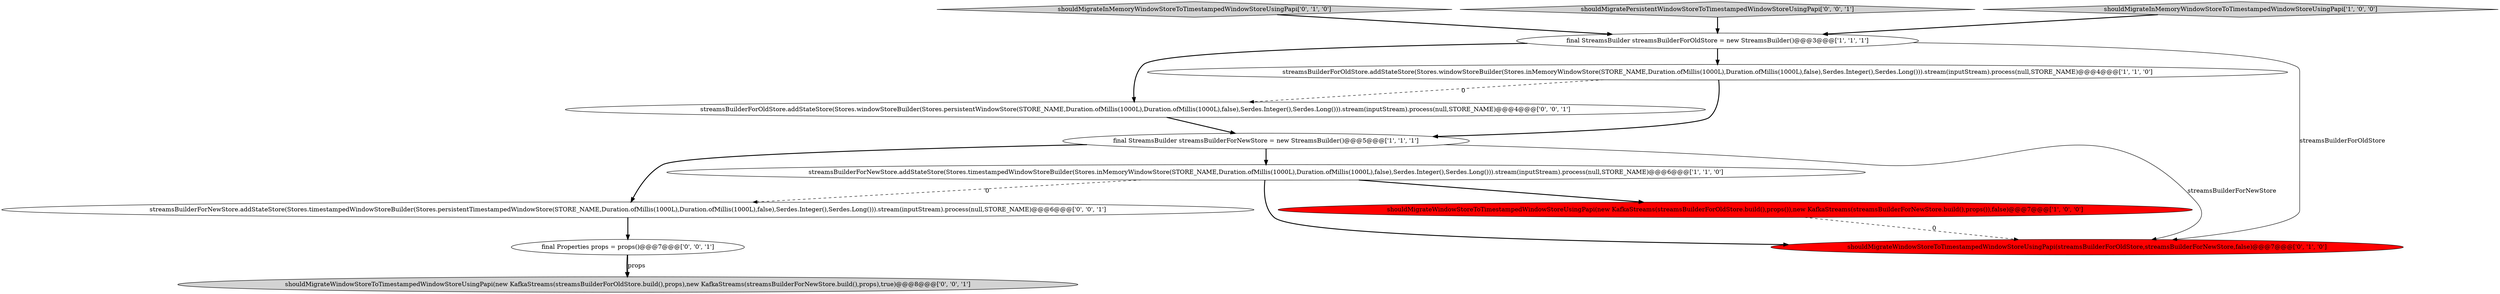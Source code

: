 digraph {
8 [style = filled, label = "final Properties props = props()@@@7@@@['0', '0', '1']", fillcolor = white, shape = ellipse image = "AAA0AAABBB3BBB"];
1 [style = filled, label = "shouldMigrateWindowStoreToTimestampedWindowStoreUsingPapi(new KafkaStreams(streamsBuilderForOldStore.build(),props()),new KafkaStreams(streamsBuilderForNewStore.build(),props()),false)@@@7@@@['1', '0', '0']", fillcolor = red, shape = ellipse image = "AAA1AAABBB1BBB"];
9 [style = filled, label = "streamsBuilderForOldStore.addStateStore(Stores.windowStoreBuilder(Stores.persistentWindowStore(STORE_NAME,Duration.ofMillis(1000L),Duration.ofMillis(1000L),false),Serdes.Integer(),Serdes.Long())).stream(inputStream).process(null,STORE_NAME)@@@4@@@['0', '0', '1']", fillcolor = white, shape = ellipse image = "AAA0AAABBB3BBB"];
2 [style = filled, label = "final StreamsBuilder streamsBuilderForNewStore = new StreamsBuilder()@@@5@@@['1', '1', '1']", fillcolor = white, shape = ellipse image = "AAA0AAABBB1BBB"];
6 [style = filled, label = "shouldMigrateInMemoryWindowStoreToTimestampedWindowStoreUsingPapi['0', '1', '0']", fillcolor = lightgray, shape = diamond image = "AAA0AAABBB2BBB"];
7 [style = filled, label = "shouldMigrateWindowStoreToTimestampedWindowStoreUsingPapi(streamsBuilderForOldStore,streamsBuilderForNewStore,false)@@@7@@@['0', '1', '0']", fillcolor = red, shape = ellipse image = "AAA1AAABBB2BBB"];
10 [style = filled, label = "shouldMigratePersistentWindowStoreToTimestampedWindowStoreUsingPapi['0', '0', '1']", fillcolor = lightgray, shape = diamond image = "AAA0AAABBB3BBB"];
11 [style = filled, label = "shouldMigrateWindowStoreToTimestampedWindowStoreUsingPapi(new KafkaStreams(streamsBuilderForOldStore.build(),props),new KafkaStreams(streamsBuilderForNewStore.build(),props),true)@@@8@@@['0', '0', '1']", fillcolor = lightgray, shape = ellipse image = "AAA0AAABBB3BBB"];
5 [style = filled, label = "shouldMigrateInMemoryWindowStoreToTimestampedWindowStoreUsingPapi['1', '0', '0']", fillcolor = lightgray, shape = diamond image = "AAA0AAABBB1BBB"];
12 [style = filled, label = "streamsBuilderForNewStore.addStateStore(Stores.timestampedWindowStoreBuilder(Stores.persistentTimestampedWindowStore(STORE_NAME,Duration.ofMillis(1000L),Duration.ofMillis(1000L),false),Serdes.Integer(),Serdes.Long())).stream(inputStream).process(null,STORE_NAME)@@@6@@@['0', '0', '1']", fillcolor = white, shape = ellipse image = "AAA0AAABBB3BBB"];
3 [style = filled, label = "final StreamsBuilder streamsBuilderForOldStore = new StreamsBuilder()@@@3@@@['1', '1', '1']", fillcolor = white, shape = ellipse image = "AAA0AAABBB1BBB"];
4 [style = filled, label = "streamsBuilderForNewStore.addStateStore(Stores.timestampedWindowStoreBuilder(Stores.inMemoryWindowStore(STORE_NAME,Duration.ofMillis(1000L),Duration.ofMillis(1000L),false),Serdes.Integer(),Serdes.Long())).stream(inputStream).process(null,STORE_NAME)@@@6@@@['1', '1', '0']", fillcolor = white, shape = ellipse image = "AAA0AAABBB1BBB"];
0 [style = filled, label = "streamsBuilderForOldStore.addStateStore(Stores.windowStoreBuilder(Stores.inMemoryWindowStore(STORE_NAME,Duration.ofMillis(1000L),Duration.ofMillis(1000L),false),Serdes.Integer(),Serdes.Long())).stream(inputStream).process(null,STORE_NAME)@@@4@@@['1', '1', '0']", fillcolor = white, shape = ellipse image = "AAA0AAABBB1BBB"];
5->3 [style = bold, label=""];
3->9 [style = bold, label=""];
6->3 [style = bold, label=""];
2->7 [style = solid, label="streamsBuilderForNewStore"];
10->3 [style = bold, label=""];
4->1 [style = bold, label=""];
3->7 [style = solid, label="streamsBuilderForOldStore"];
4->12 [style = dashed, label="0"];
0->9 [style = dashed, label="0"];
1->7 [style = dashed, label="0"];
8->11 [style = bold, label=""];
2->4 [style = bold, label=""];
9->2 [style = bold, label=""];
12->8 [style = bold, label=""];
8->11 [style = solid, label="props"];
4->7 [style = bold, label=""];
3->0 [style = bold, label=""];
2->12 [style = bold, label=""];
0->2 [style = bold, label=""];
}

